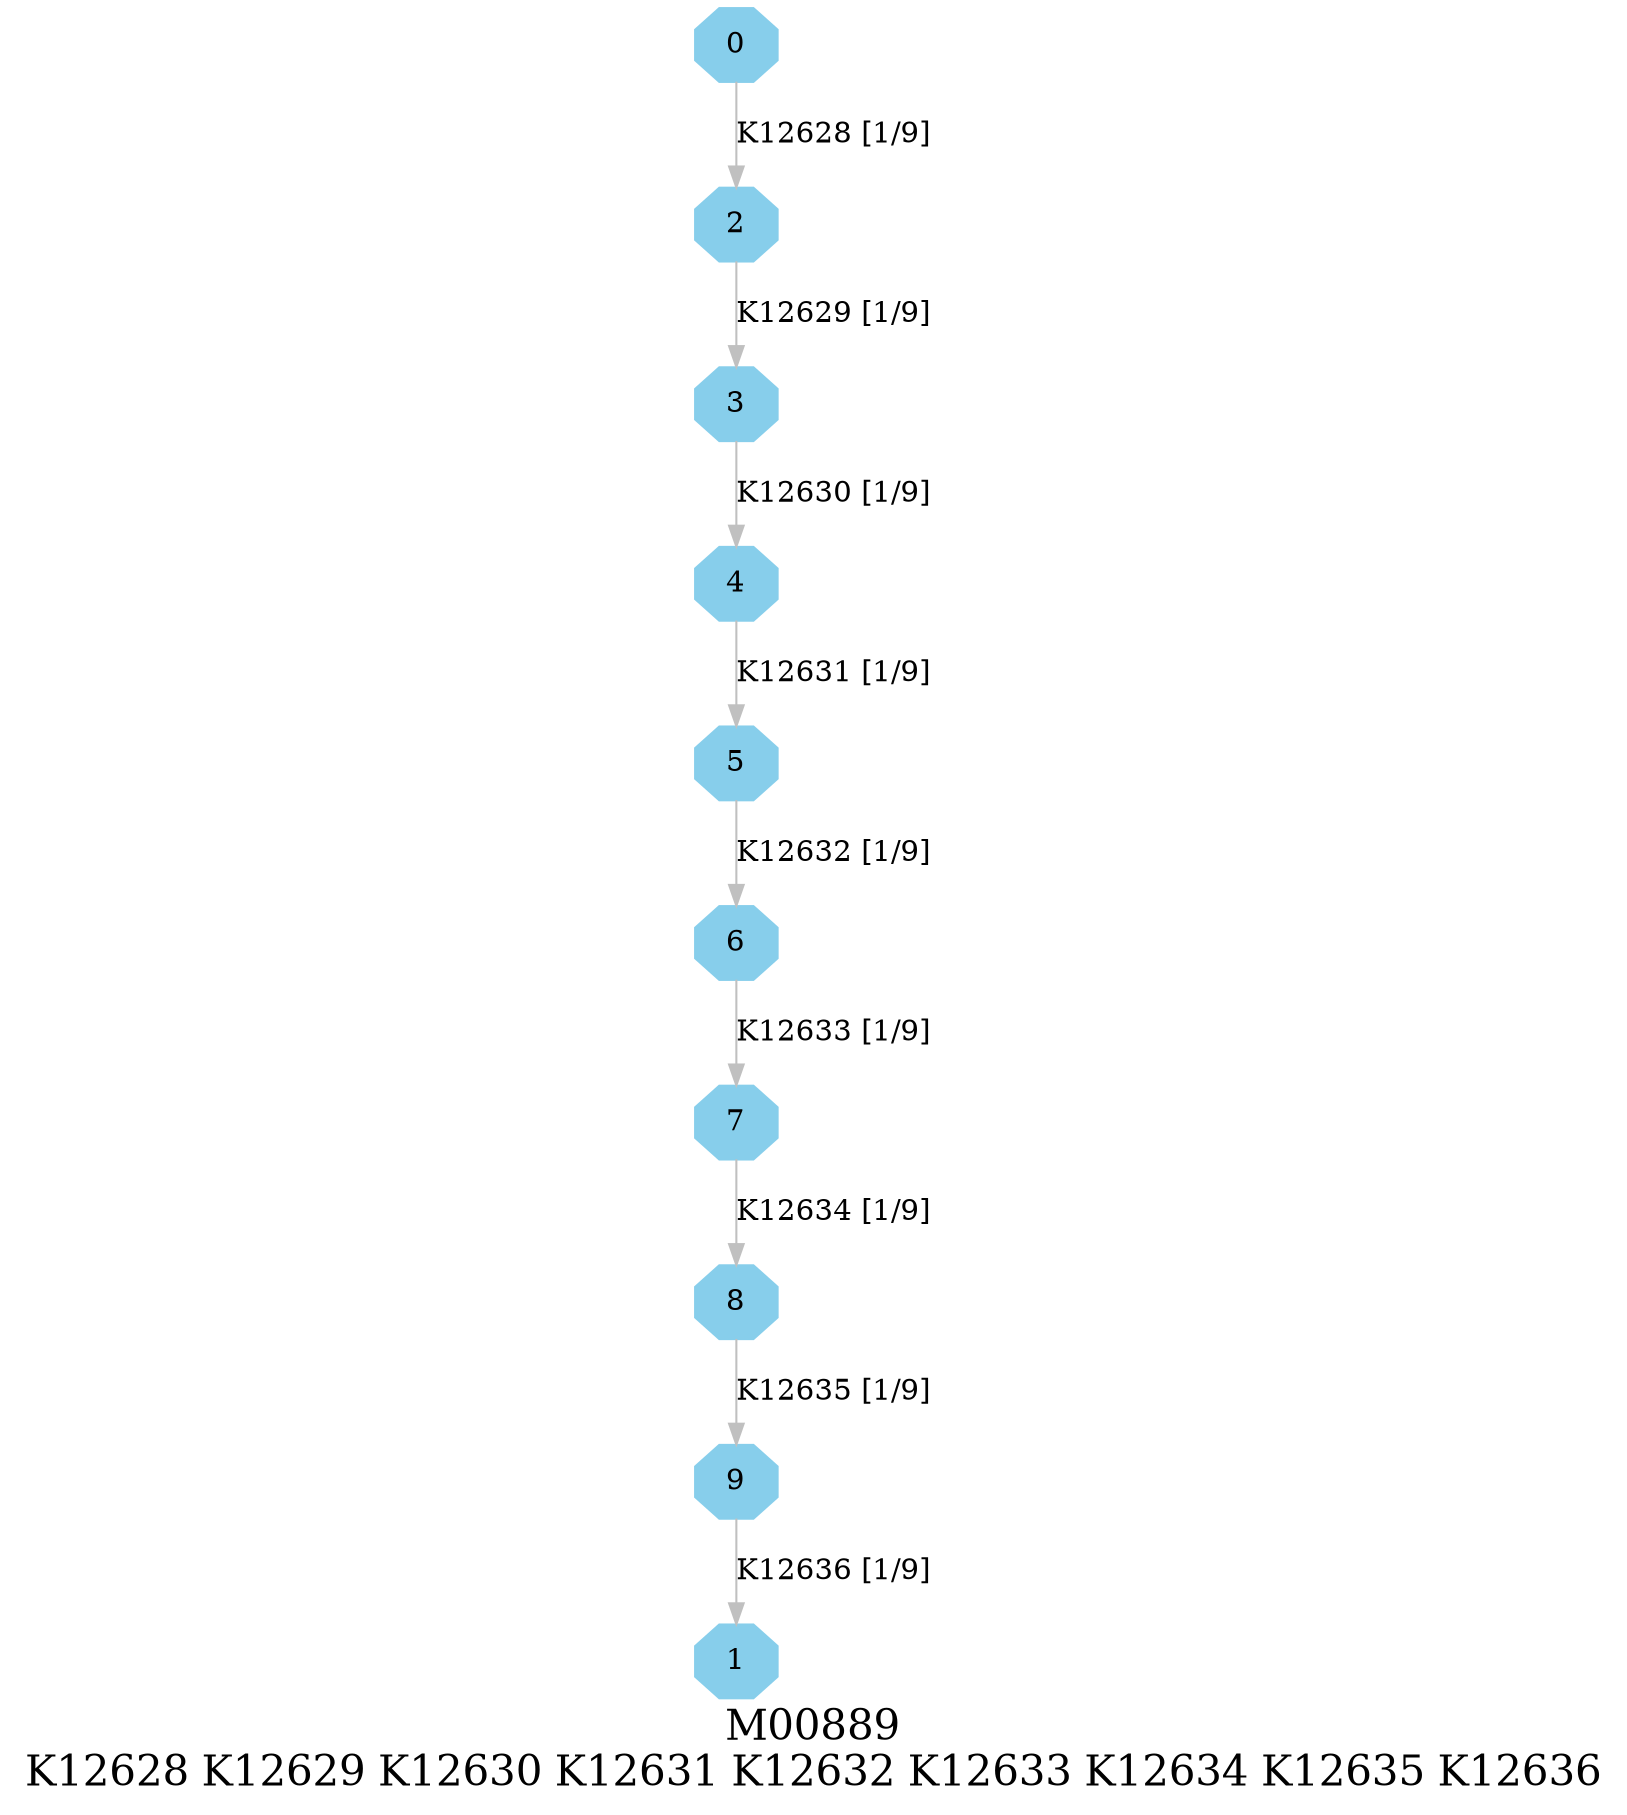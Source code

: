 digraph G {
graph [label="M00889
K12628 K12629 K12630 K12631 K12632 K12633 K12634 K12635 K12636",fontsize=20];
node [shape=box,style=filled];
edge [len=3,color=grey];
{node [width=.3,height=.3,shape=octagon,style=filled,color=skyblue] 0 1 2 3 4 5 6 7 8 9 }
0 -> 2 [label="K12628 [1/9]"];
2 -> 3 [label="K12629 [1/9]"];
3 -> 4 [label="K12630 [1/9]"];
4 -> 5 [label="K12631 [1/9]"];
5 -> 6 [label="K12632 [1/9]"];
6 -> 7 [label="K12633 [1/9]"];
7 -> 8 [label="K12634 [1/9]"];
8 -> 9 [label="K12635 [1/9]"];
9 -> 1 [label="K12636 [1/9]"];
}